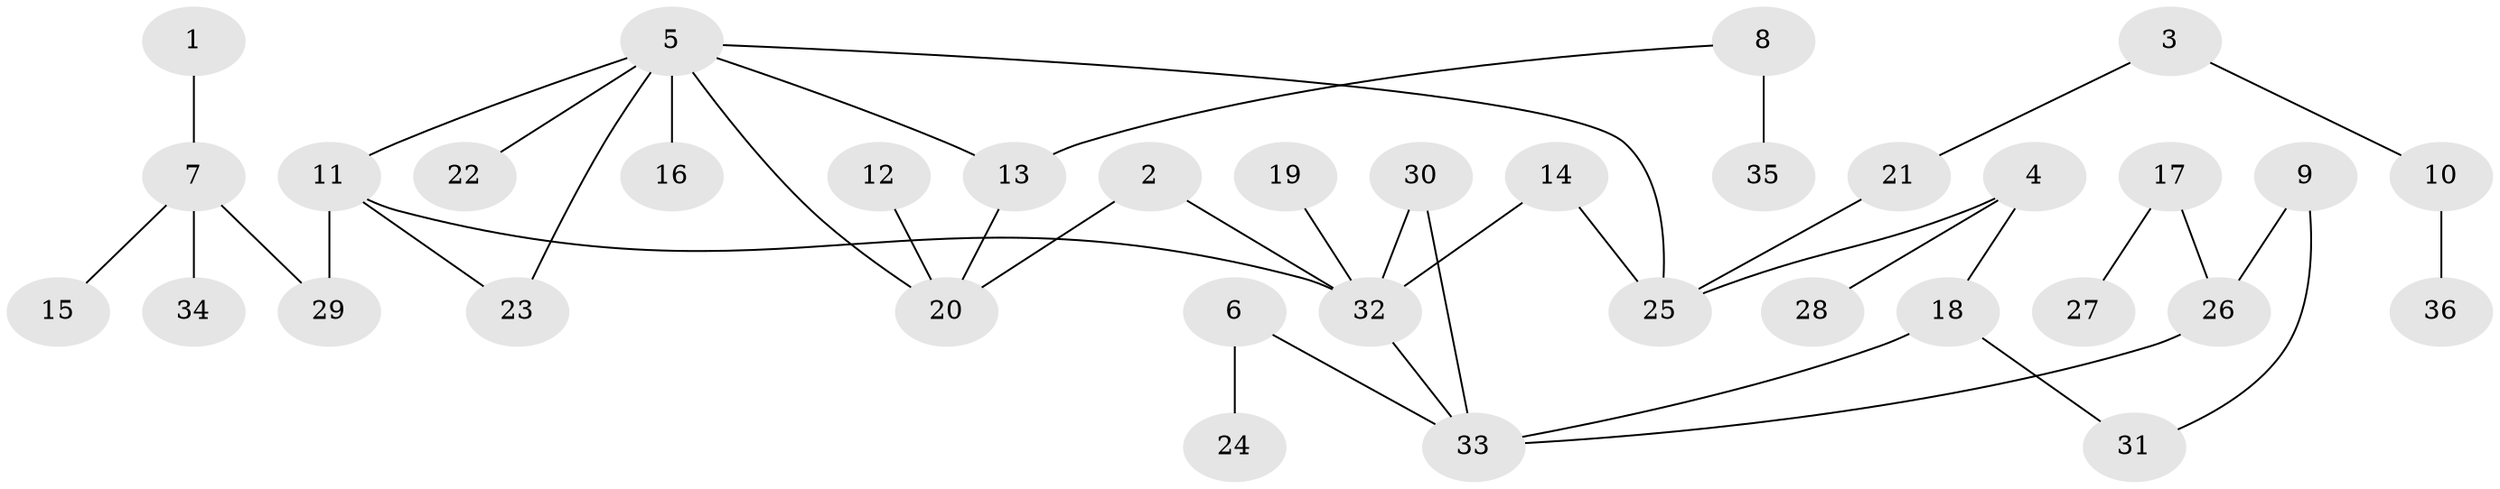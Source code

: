 // original degree distribution, {5: 0.05555555555555555, 2: 0.32222222222222224, 4: 0.05555555555555555, 6: 0.011111111111111112, 8: 0.011111111111111112, 3: 0.16666666666666666, 1: 0.37777777777777777}
// Generated by graph-tools (version 1.1) at 2025/36/03/04/25 23:36:00]
// undirected, 36 vertices, 42 edges
graph export_dot {
  node [color=gray90,style=filled];
  1;
  2;
  3;
  4;
  5;
  6;
  7;
  8;
  9;
  10;
  11;
  12;
  13;
  14;
  15;
  16;
  17;
  18;
  19;
  20;
  21;
  22;
  23;
  24;
  25;
  26;
  27;
  28;
  29;
  30;
  31;
  32;
  33;
  34;
  35;
  36;
  1 -- 7 [weight=1.0];
  2 -- 20 [weight=1.0];
  2 -- 32 [weight=1.0];
  3 -- 10 [weight=1.0];
  3 -- 21 [weight=1.0];
  4 -- 18 [weight=1.0];
  4 -- 25 [weight=1.0];
  4 -- 28 [weight=1.0];
  5 -- 11 [weight=1.0];
  5 -- 13 [weight=1.0];
  5 -- 16 [weight=1.0];
  5 -- 20 [weight=1.0];
  5 -- 22 [weight=1.0];
  5 -- 23 [weight=1.0];
  5 -- 25 [weight=1.0];
  6 -- 24 [weight=1.0];
  6 -- 33 [weight=1.0];
  7 -- 15 [weight=1.0];
  7 -- 29 [weight=1.0];
  7 -- 34 [weight=1.0];
  8 -- 13 [weight=1.0];
  8 -- 35 [weight=2.0];
  9 -- 26 [weight=1.0];
  9 -- 31 [weight=1.0];
  10 -- 36 [weight=1.0];
  11 -- 23 [weight=1.0];
  11 -- 29 [weight=1.0];
  11 -- 32 [weight=1.0];
  12 -- 20 [weight=1.0];
  13 -- 20 [weight=1.0];
  14 -- 25 [weight=2.0];
  14 -- 32 [weight=1.0];
  17 -- 26 [weight=1.0];
  17 -- 27 [weight=1.0];
  18 -- 31 [weight=1.0];
  18 -- 33 [weight=1.0];
  19 -- 32 [weight=1.0];
  21 -- 25 [weight=1.0];
  26 -- 33 [weight=1.0];
  30 -- 32 [weight=1.0];
  30 -- 33 [weight=1.0];
  32 -- 33 [weight=1.0];
}
